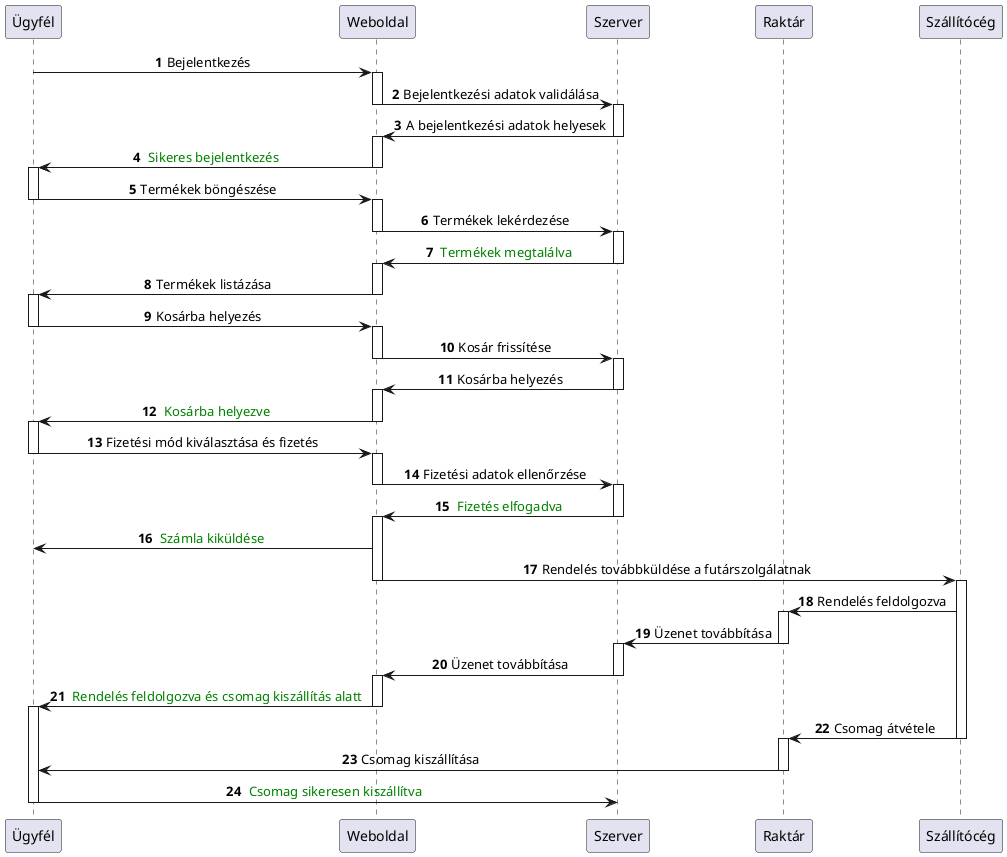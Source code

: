 @startuml Online rendelési folyamat


skinparam SequenceMessageAlignment center
autonumber

participant Ügyfél as customer
participant Weboldal as website
participant Szerver as server
participant Raktár as warehouse
participant Szállítócég as shipping

customer -> website : Bejelentkezés

activate website
website -> server : Bejelentkezési adatok validálása
deactivate website

activate server
server-> website : A bejelentkezési adatok helyesek
deactivate server

activate website
website -> customer : <font color=green> Sikeres bejelentkezés </font> 
deactivate website

activate customer
customer -> website : Termékek böngészése 
deactivate customer

activate website
website -> server : Termékek lekérdezése
deactivate website

activate server
server -> website : <font color=green> Termékek megtalálva </font> 
deactivate server

activate website
website -> customer : Termékek listázása 
deactivate website

activate customer
customer -> website : Kosárba helyezés
deactivate customer

activate website
website -> server : Kosár frissítése
deactivate website

activate server
server -> website : Kosárba helyezés
deactivate server

activate website
website -> customer : <font color = green> Kosárba helyezve </font>
deactivate website

activate customer
customer -> website : Fizetési mód kiválasztása és fizetés
deactivate customer

activate website
website -> server : Fizetési adatok ellenőrzése
deactivate website

activate server
server -> website : <font color = green> Fizetés elfogadva </font>
deactivate server


activate website
website -> customer : <font color = green> Számla kiküldése </font>
website -> shipping: Rendelés továbbküldése a futárszolgálatnak
deactivate website

activate shipping
shipping -> warehouse : Rendelés feldolgozva

activate warehouse
warehouse -> server : Üzenet továbbítása
deactivate warehouse

activate server
server -> website : Üzenet továbbítása
deactivate server

activate website
website -> customer : <font color = green> Rendelés feldolgozva és csomag kiszállítás alatt </font>
deactivate website

activate customer 

shipping -> warehouse : Csomag átvétele
deactivate shipping

activate warehouse
warehouse -> customer : Csomag kiszállítása
deactivate warehouse

customer -> server : <font color = green> Csomag sikeresen kiszállítva </font>
deactivate customer



@enduml




